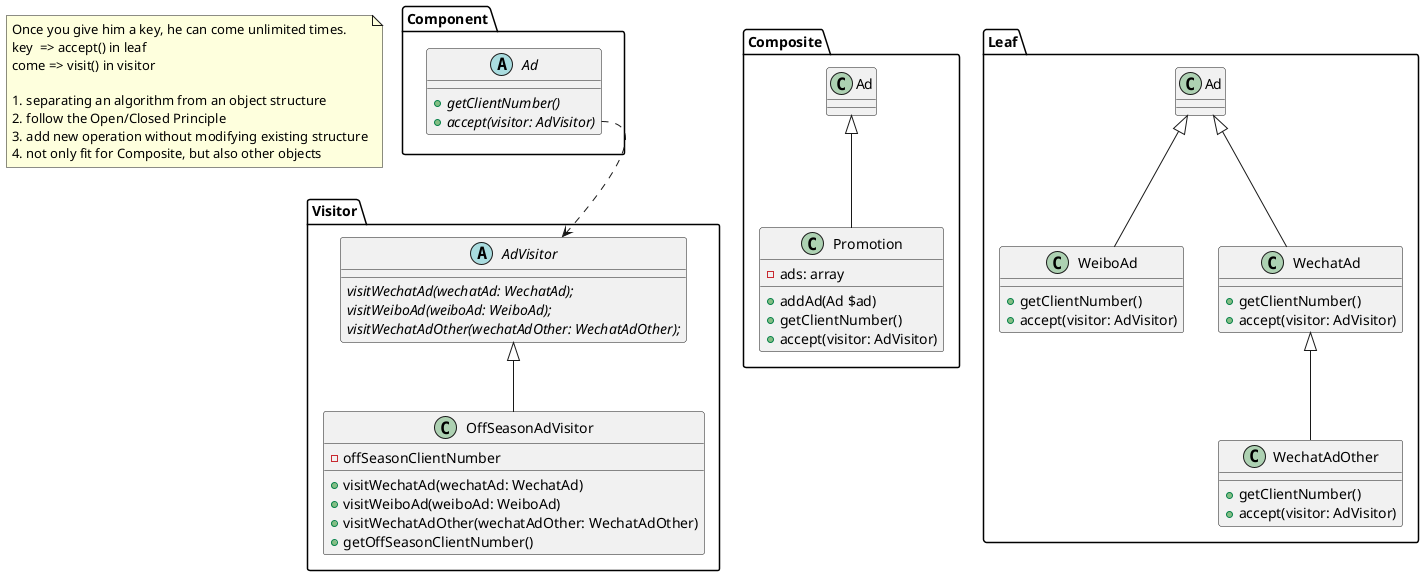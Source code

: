 @startuml Visitor

package Component {
    abstract class Ad {
        {abstract} +getClientNumber()
        {abstract} +accept(visitor: AdVisitor)
    }
}
package Visitor {
    abstract class AdVisitor {
        {abstract} visitWechatAd(wechatAd: WechatAd);
        {abstract} visitWeiboAd(weiboAd: WeiboAd);
        {abstract} visitWechatAdOther(wechatAdOther: WechatAdOther);
    }
    
    class OffSeasonAdVisitor extends AdVisitor {
        -offSeasonClientNumber
        +visitWechatAd(wechatAd: WechatAd)
        +visitWeiboAd(weiboAd: WeiboAd)
        +visitWechatAdOther(wechatAdOther: WechatAdOther)
        +getOffSeasonClientNumber()
    }
}

Ad::accept ..> AdVisitor

package Composite {
    class Promotion extends Ad {
        -ads: array
        +addAd(Ad $ad)
        +getClientNumber()
        +accept(visitor: AdVisitor)
    }
}

package Leaf {
    class WeiboAd extends Ad {
        +getClientNumber()
        +accept(visitor: AdVisitor)
    }
    class WechatAd extends Ad {
        +getClientNumber()
        +accept(visitor: AdVisitor)
    }
    class WechatAdOther extends WechatAd {
        +getClientNumber()
        +accept(visitor: AdVisitor)
    }
}



note as n1
    Once you give him a key, he can come unlimited times.
    key  => accept() in leaf
    come => visit() in visitor

    1. separating an algorithm from an object structure
    2. follow the Open/Closed Principle
    3. add new operation without modifying existing structure
    4. not only fit for Composite, but also other objects
endnote
@enduml
